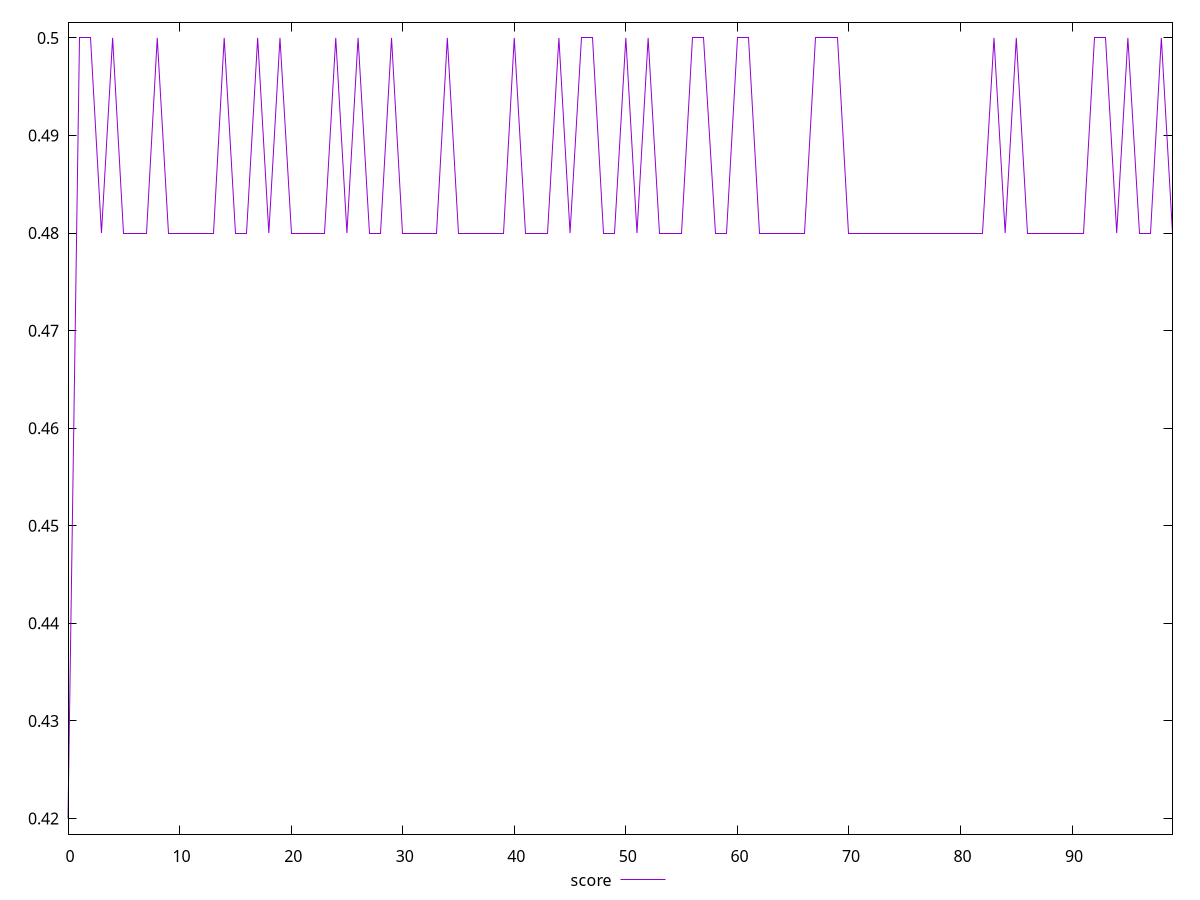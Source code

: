 reset

$score <<EOF
0 0.42
1 0.5
2 0.5
3 0.48
4 0.5
5 0.48
6 0.48
7 0.48
8 0.5
9 0.48
10 0.48
11 0.48
12 0.48
13 0.48
14 0.5
15 0.48
16 0.48
17 0.5
18 0.48
19 0.5
20 0.48
21 0.48
22 0.48
23 0.48
24 0.5
25 0.48
26 0.5
27 0.48
28 0.48
29 0.5
30 0.48
31 0.48
32 0.48
33 0.48
34 0.5
35 0.48
36 0.48
37 0.48
38 0.48
39 0.48
40 0.5
41 0.48
42 0.48
43 0.48
44 0.5
45 0.48
46 0.5
47 0.5
48 0.48
49 0.48
50 0.5
51 0.48
52 0.5
53 0.48
54 0.48
55 0.48
56 0.5
57 0.5
58 0.48
59 0.48
60 0.5
61 0.5
62 0.48
63 0.48
64 0.48
65 0.48
66 0.48
67 0.5
68 0.5
69 0.5
70 0.48
71 0.48
72 0.48
73 0.48
74 0.48
75 0.48
76 0.48
77 0.48
78 0.48
79 0.48
80 0.48
81 0.48
82 0.48
83 0.5
84 0.48
85 0.5
86 0.48
87 0.48
88 0.48
89 0.48
90 0.48
91 0.48
92 0.5
93 0.5
94 0.48
95 0.5
96 0.48
97 0.48
98 0.5
99 0.48
EOF

set key outside below
set xrange [0:99]
set yrange [0.4184:0.5016]
set trange [0.4184:0.5016]
set terminal svg size 640, 500 enhanced background rgb 'white'
set output "reports/report_00032_2021-02-25T10-28-15.087Z/uses-http2/samples/card/score/values.svg"

plot $score title "score" with line

reset
